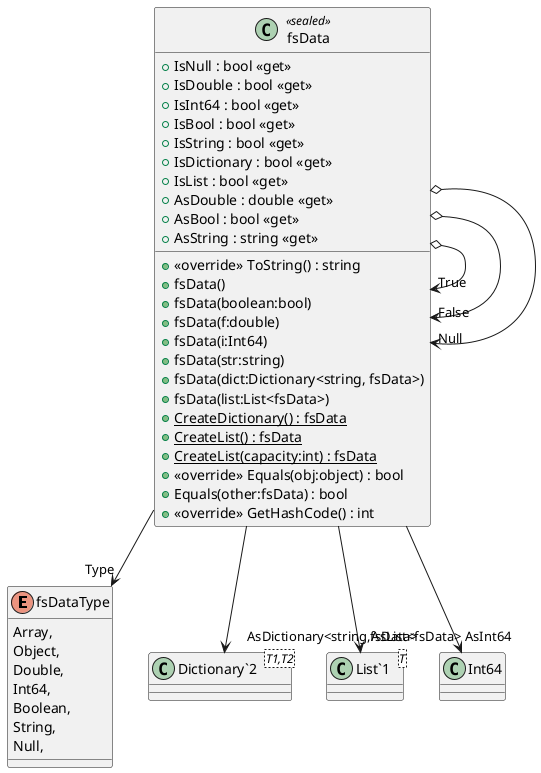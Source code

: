 @startuml
enum fsDataType {
    Array,
    Object,
    Double,
    Int64,
    Boolean,
    String,
    Null,
}
class fsData <<sealed>> {
    + <<override>> ToString() : string
    + fsData()
    + fsData(boolean:bool)
    + fsData(f:double)
    + fsData(i:Int64)
    + fsData(str:string)
    + fsData(dict:Dictionary<string, fsData>)
    + fsData(list:List<fsData>)
    + {static} CreateDictionary() : fsData
    + {static} CreateList() : fsData
    + {static} CreateList(capacity:int) : fsData
    + IsNull : bool <<get>>
    + IsDouble : bool <<get>>
    + IsInt64 : bool <<get>>
    + IsBool : bool <<get>>
    + IsString : bool <<get>>
    + IsDictionary : bool <<get>>
    + IsList : bool <<get>>
    + AsDouble : double <<get>>
    + AsBool : bool <<get>>
    + AsString : string <<get>>
    + <<override>> Equals(obj:object) : bool
    + Equals(other:fsData) : bool
    + <<override>> GetHashCode() : int
}
class "Dictionary`2"<T1,T2> {
}
class "List`1"<T> {
}
fsData o-> "True" fsData
fsData o-> "False" fsData
fsData o-> "Null" fsData
fsData --> "Type" fsDataType
fsData --> "AsInt64" Int64
fsData --> "AsDictionary<string,fsData>" "Dictionary`2"
fsData --> "AsList<fsData>" "List`1"
@enduml
